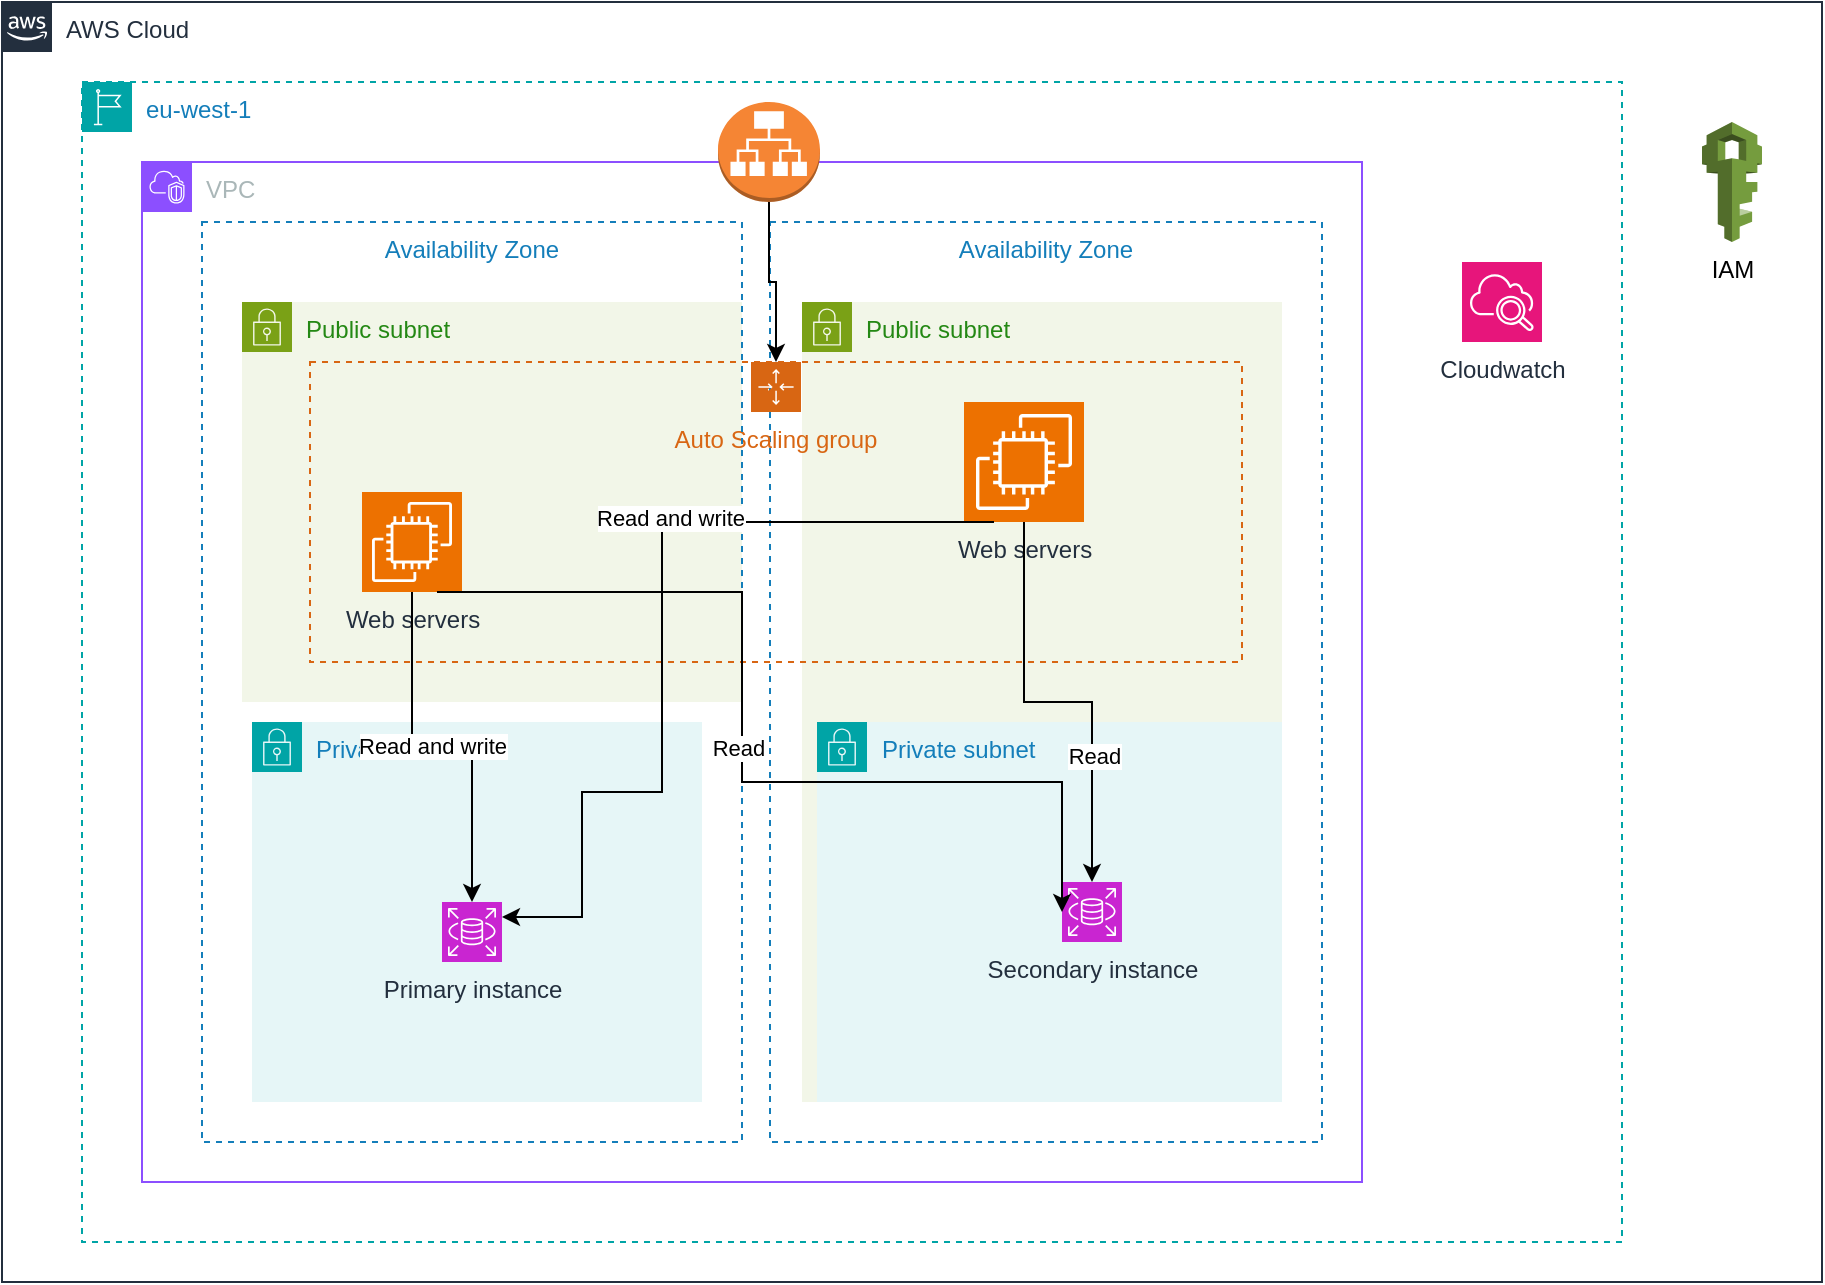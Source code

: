 <mxfile version="24.4.9" type="github">
  <diagram name="Page-1" id="Cx-IouFKYSlMRFSEfI29">
    <mxGraphModel dx="1122" dy="651" grid="1" gridSize="10" guides="1" tooltips="1" connect="1" arrows="1" fold="1" page="1" pageScale="1" pageWidth="583" pageHeight="827" math="0" shadow="0">
      <root>
        <mxCell id="0" />
        <mxCell id="1" parent="0" />
        <mxCell id="b0CkXzDuZ6ufE96PCHyH-1" value="AWS Cloud" style="points=[[0,0],[0.25,0],[0.5,0],[0.75,0],[1,0],[1,0.25],[1,0.5],[1,0.75],[1,1],[0.75,1],[0.5,1],[0.25,1],[0,1],[0,0.75],[0,0.5],[0,0.25]];outlineConnect=0;gradientColor=none;html=1;whiteSpace=wrap;fontSize=12;fontStyle=0;container=1;pointerEvents=0;collapsible=0;recursiveResize=0;shape=mxgraph.aws4.group;grIcon=mxgraph.aws4.group_aws_cloud_alt;strokeColor=#232F3E;fillColor=none;verticalAlign=top;align=left;spacingLeft=30;fontColor=#232F3E;dashed=0;" vertex="1" parent="1">
          <mxGeometry x="30" y="30" width="910" height="640" as="geometry" />
        </mxCell>
        <mxCell id="b0CkXzDuZ6ufE96PCHyH-2" value="eu-west-1" style="points=[[0,0],[0.25,0],[0.5,0],[0.75,0],[1,0],[1,0.25],[1,0.5],[1,0.75],[1,1],[0.75,1],[0.5,1],[0.25,1],[0,1],[0,0.75],[0,0.5],[0,0.25]];outlineConnect=0;gradientColor=none;html=1;whiteSpace=wrap;fontSize=12;fontStyle=0;container=1;pointerEvents=0;collapsible=0;recursiveResize=0;shape=mxgraph.aws4.group;grIcon=mxgraph.aws4.group_region;strokeColor=#00A4A6;fillColor=none;verticalAlign=top;align=left;spacingLeft=30;fontColor=#147EBA;dashed=1;" vertex="1" parent="b0CkXzDuZ6ufE96PCHyH-1">
          <mxGeometry x="40" y="40" width="770" height="580" as="geometry" />
        </mxCell>
        <mxCell id="b0CkXzDuZ6ufE96PCHyH-3" value="VPC" style="points=[[0,0],[0.25,0],[0.5,0],[0.75,0],[1,0],[1,0.25],[1,0.5],[1,0.75],[1,1],[0.75,1],[0.5,1],[0.25,1],[0,1],[0,0.75],[0,0.5],[0,0.25]];outlineConnect=0;gradientColor=none;html=1;whiteSpace=wrap;fontSize=12;fontStyle=0;container=1;pointerEvents=0;collapsible=0;recursiveResize=0;shape=mxgraph.aws4.group;grIcon=mxgraph.aws4.group_vpc2;strokeColor=#8C4FFF;fillColor=none;verticalAlign=top;align=left;spacingLeft=30;fontColor=#AAB7B8;dashed=0;" vertex="1" parent="b0CkXzDuZ6ufE96PCHyH-2">
          <mxGeometry x="30" y="40" width="610" height="510" as="geometry" />
        </mxCell>
        <mxCell id="b0CkXzDuZ6ufE96PCHyH-10" value="Public subnet" style="points=[[0,0],[0.25,0],[0.5,0],[0.75,0],[1,0],[1,0.25],[1,0.5],[1,0.75],[1,1],[0.75,1],[0.5,1],[0.25,1],[0,1],[0,0.75],[0,0.5],[0,0.25]];outlineConnect=0;gradientColor=none;html=1;whiteSpace=wrap;fontSize=12;fontStyle=0;container=1;pointerEvents=0;collapsible=0;recursiveResize=0;shape=mxgraph.aws4.group;grIcon=mxgraph.aws4.group_security_group;grStroke=0;strokeColor=#7AA116;fillColor=#F2F6E8;verticalAlign=top;align=left;spacingLeft=30;fontColor=#248814;dashed=0;" vertex="1" parent="b0CkXzDuZ6ufE96PCHyH-3">
          <mxGeometry x="50" y="70" width="250" height="200" as="geometry" />
        </mxCell>
        <mxCell id="b0CkXzDuZ6ufE96PCHyH-7" value="Availability Zone" style="fillColor=none;strokeColor=#147EBA;dashed=1;verticalAlign=top;fontStyle=0;fontColor=#147EBA;whiteSpace=wrap;html=1;" vertex="1" parent="b0CkXzDuZ6ufE96PCHyH-3">
          <mxGeometry x="314" y="30" width="276" height="460" as="geometry" />
        </mxCell>
        <mxCell id="b0CkXzDuZ6ufE96PCHyH-11" value="Public subnet" style="points=[[0,0],[0.25,0],[0.5,0],[0.75,0],[1,0],[1,0.25],[1,0.5],[1,0.75],[1,1],[0.75,1],[0.5,1],[0.25,1],[0,1],[0,0.75],[0,0.5],[0,0.25]];outlineConnect=0;gradientColor=none;html=1;whiteSpace=wrap;fontSize=12;fontStyle=0;container=1;pointerEvents=0;collapsible=0;recursiveResize=0;shape=mxgraph.aws4.group;grIcon=mxgraph.aws4.group_security_group;grStroke=0;strokeColor=#7AA116;fillColor=#F2F6E8;verticalAlign=top;align=left;spacingLeft=30;fontColor=#248814;dashed=0;" vertex="1" parent="b0CkXzDuZ6ufE96PCHyH-3">
          <mxGeometry x="330" y="70" width="240" height="400" as="geometry" />
        </mxCell>
        <mxCell id="b0CkXzDuZ6ufE96PCHyH-13" value="Web servers" style="sketch=0;points=[[0,0,0],[0.25,0,0],[0.5,0,0],[0.75,0,0],[1,0,0],[0,1,0],[0.25,1,0],[0.5,1,0],[0.75,1,0],[1,1,0],[0,0.25,0],[0,0.5,0],[0,0.75,0],[1,0.25,0],[1,0.5,0],[1,0.75,0]];outlineConnect=0;fontColor=#232F3E;fillColor=#ED7100;strokeColor=#ffffff;dashed=0;verticalLabelPosition=bottom;verticalAlign=top;align=center;html=1;fontSize=12;fontStyle=0;aspect=fixed;shape=mxgraph.aws4.resourceIcon;resIcon=mxgraph.aws4.ec2;" vertex="1" parent="b0CkXzDuZ6ufE96PCHyH-11">
          <mxGeometry x="81" y="50" width="60" height="60" as="geometry" />
        </mxCell>
        <mxCell id="b0CkXzDuZ6ufE96PCHyH-14" value="Auto Scaling group" style="points=[[0,0],[0.25,0],[0.5,0],[0.75,0],[1,0],[1,0.25],[1,0.5],[1,0.75],[1,1],[0.75,1],[0.5,1],[0.25,1],[0,1],[0,0.75],[0,0.5],[0,0.25]];outlineConnect=0;gradientColor=none;html=1;whiteSpace=wrap;fontSize=12;fontStyle=0;container=1;pointerEvents=0;collapsible=0;recursiveResize=0;shape=mxgraph.aws4.groupCenter;grIcon=mxgraph.aws4.group_auto_scaling_group;grStroke=1;strokeColor=#D86613;fillColor=none;verticalAlign=top;align=center;fontColor=#D86613;dashed=1;spacingTop=25;" vertex="1" parent="b0CkXzDuZ6ufE96PCHyH-11">
          <mxGeometry x="-246" y="30" width="466" height="150" as="geometry" />
        </mxCell>
        <mxCell id="b0CkXzDuZ6ufE96PCHyH-19" value="Private subnet" style="points=[[0,0],[0.25,0],[0.5,0],[0.75,0],[1,0],[1,0.25],[1,0.5],[1,0.75],[1,1],[0.75,1],[0.5,1],[0.25,1],[0,1],[0,0.75],[0,0.5],[0,0.25]];outlineConnect=0;gradientColor=none;html=1;whiteSpace=wrap;fontSize=12;fontStyle=0;container=1;pointerEvents=0;collapsible=0;recursiveResize=0;shape=mxgraph.aws4.group;grIcon=mxgraph.aws4.group_security_group;grStroke=0;strokeColor=#00A4A6;fillColor=#E6F6F7;verticalAlign=top;align=left;spacingLeft=30;fontColor=#147EBA;dashed=0;" vertex="1" parent="b0CkXzDuZ6ufE96PCHyH-11">
          <mxGeometry x="7.5" y="210" width="232.5" height="190" as="geometry" />
        </mxCell>
        <mxCell id="b0CkXzDuZ6ufE96PCHyH-21" value="Secondary instance" style="sketch=0;points=[[0,0,0],[0.25,0,0],[0.5,0,0],[0.75,0,0],[1,0,0],[0,1,0],[0.25,1,0],[0.5,1,0],[0.75,1,0],[1,1,0],[0,0.25,0],[0,0.5,0],[0,0.75,0],[1,0.25,0],[1,0.5,0],[1,0.75,0]];outlineConnect=0;fontColor=#232F3E;fillColor=#C925D1;strokeColor=#ffffff;dashed=0;verticalLabelPosition=bottom;verticalAlign=top;align=center;html=1;fontSize=12;fontStyle=0;aspect=fixed;shape=mxgraph.aws4.resourceIcon;resIcon=mxgraph.aws4.rds;" vertex="1" parent="b0CkXzDuZ6ufE96PCHyH-19">
          <mxGeometry x="122.5" y="80" width="30" height="30" as="geometry" />
        </mxCell>
        <mxCell id="b0CkXzDuZ6ufE96PCHyH-27" style="edgeStyle=orthogonalEdgeStyle;rounded=0;orthogonalLoop=1;jettySize=auto;html=1;exitX=0.5;exitY=1;exitDx=0;exitDy=0;exitPerimeter=0;entryX=0.5;entryY=0;entryDx=0;entryDy=0;entryPerimeter=0;" edge="1" parent="b0CkXzDuZ6ufE96PCHyH-11" source="b0CkXzDuZ6ufE96PCHyH-13" target="b0CkXzDuZ6ufE96PCHyH-21">
          <mxGeometry relative="1" as="geometry" />
        </mxCell>
        <mxCell id="b0CkXzDuZ6ufE96PCHyH-28" value="Read" style="edgeLabel;html=1;align=center;verticalAlign=middle;resizable=0;points=[];" vertex="1" connectable="0" parent="b0CkXzDuZ6ufE96PCHyH-27">
          <mxGeometry x="0.405" y="1" relative="1" as="geometry">
            <mxPoint as="offset" />
          </mxGeometry>
        </mxCell>
        <mxCell id="b0CkXzDuZ6ufE96PCHyH-6" value="Availability Zone" style="fillColor=none;strokeColor=#147EBA;dashed=1;verticalAlign=top;fontStyle=0;fontColor=#147EBA;whiteSpace=wrap;html=1;" vertex="1" parent="b0CkXzDuZ6ufE96PCHyH-3">
          <mxGeometry x="30" y="30" width="270" height="460" as="geometry" />
        </mxCell>
        <mxCell id="b0CkXzDuZ6ufE96PCHyH-12" value="Web servers" style="sketch=0;points=[[0,0,0],[0.25,0,0],[0.5,0,0],[0.75,0,0],[1,0,0],[0,1,0],[0.25,1,0],[0.5,1,0],[0.75,1,0],[1,1,0],[0,0.25,0],[0,0.5,0],[0,0.75,0],[1,0.25,0],[1,0.5,0],[1,0.75,0]];outlineConnect=0;fontColor=#232F3E;fillColor=#ED7100;strokeColor=#ffffff;dashed=0;verticalLabelPosition=bottom;verticalAlign=top;align=center;html=1;fontSize=12;fontStyle=0;aspect=fixed;shape=mxgraph.aws4.resourceIcon;resIcon=mxgraph.aws4.ec2;" vertex="1" parent="b0CkXzDuZ6ufE96PCHyH-3">
          <mxGeometry x="110" y="165" width="50" height="50" as="geometry" />
        </mxCell>
        <mxCell id="b0CkXzDuZ6ufE96PCHyH-18" value="Private subnet" style="points=[[0,0],[0.25,0],[0.5,0],[0.75,0],[1,0],[1,0.25],[1,0.5],[1,0.75],[1,1],[0.75,1],[0.5,1],[0.25,1],[0,1],[0,0.75],[0,0.5],[0,0.25]];outlineConnect=0;gradientColor=none;html=1;whiteSpace=wrap;fontSize=12;fontStyle=0;container=1;pointerEvents=0;collapsible=0;recursiveResize=0;shape=mxgraph.aws4.group;grIcon=mxgraph.aws4.group_security_group;grStroke=0;strokeColor=#00A4A6;fillColor=#E6F6F7;verticalAlign=top;align=left;spacingLeft=30;fontColor=#147EBA;dashed=0;" vertex="1" parent="b0CkXzDuZ6ufE96PCHyH-3">
          <mxGeometry x="55" y="280" width="225" height="190" as="geometry" />
        </mxCell>
        <mxCell id="b0CkXzDuZ6ufE96PCHyH-20" value="Primary instance" style="sketch=0;points=[[0,0,0],[0.25,0,0],[0.5,0,0],[0.75,0,0],[1,0,0],[0,1,0],[0.25,1,0],[0.5,1,0],[0.75,1,0],[1,1,0],[0,0.25,0],[0,0.5,0],[0,0.75,0],[1,0.25,0],[1,0.5,0],[1,0.75,0]];outlineConnect=0;fontColor=#232F3E;fillColor=#C925D1;strokeColor=#ffffff;dashed=0;verticalLabelPosition=bottom;verticalAlign=top;align=center;html=1;fontSize=12;fontStyle=0;aspect=fixed;shape=mxgraph.aws4.resourceIcon;resIcon=mxgraph.aws4.rds;" vertex="1" parent="b0CkXzDuZ6ufE96PCHyH-3">
          <mxGeometry x="150" y="370" width="30" height="30" as="geometry" />
        </mxCell>
        <mxCell id="b0CkXzDuZ6ufE96PCHyH-22" style="edgeStyle=orthogonalEdgeStyle;rounded=0;orthogonalLoop=1;jettySize=auto;html=1;exitX=0.5;exitY=1;exitDx=0;exitDy=0;exitPerimeter=0;entryX=0.5;entryY=0;entryDx=0;entryDy=0;entryPerimeter=0;" edge="1" parent="b0CkXzDuZ6ufE96PCHyH-3" source="b0CkXzDuZ6ufE96PCHyH-12" target="b0CkXzDuZ6ufE96PCHyH-20">
          <mxGeometry relative="1" as="geometry">
            <Array as="points">
              <mxPoint x="135" y="293" />
              <mxPoint x="165" y="293" />
            </Array>
          </mxGeometry>
        </mxCell>
        <mxCell id="b0CkXzDuZ6ufE96PCHyH-24" value="Read and write" style="edgeLabel;html=1;align=center;verticalAlign=middle;resizable=0;points=[];" vertex="1" connectable="0" parent="b0CkXzDuZ6ufE96PCHyH-22">
          <mxGeometry x="-0.054" y="1" relative="1" as="geometry">
            <mxPoint as="offset" />
          </mxGeometry>
        </mxCell>
        <mxCell id="b0CkXzDuZ6ufE96PCHyH-25" style="edgeStyle=orthogonalEdgeStyle;rounded=0;orthogonalLoop=1;jettySize=auto;html=1;exitX=0.75;exitY=1;exitDx=0;exitDy=0;exitPerimeter=0;entryX=0;entryY=0.5;entryDx=0;entryDy=0;entryPerimeter=0;" edge="1" parent="b0CkXzDuZ6ufE96PCHyH-3" source="b0CkXzDuZ6ufE96PCHyH-12" target="b0CkXzDuZ6ufE96PCHyH-21">
          <mxGeometry relative="1" as="geometry">
            <Array as="points">
              <mxPoint x="300" y="215" />
              <mxPoint x="300" y="310" />
            </Array>
          </mxGeometry>
        </mxCell>
        <mxCell id="b0CkXzDuZ6ufE96PCHyH-26" value="Read" style="edgeLabel;html=1;align=center;verticalAlign=middle;resizable=0;points=[];" vertex="1" connectable="0" parent="b0CkXzDuZ6ufE96PCHyH-25">
          <mxGeometry x="-0.027" y="-2" relative="1" as="geometry">
            <mxPoint as="offset" />
          </mxGeometry>
        </mxCell>
        <mxCell id="b0CkXzDuZ6ufE96PCHyH-29" style="edgeStyle=orthogonalEdgeStyle;rounded=0;orthogonalLoop=1;jettySize=auto;html=1;exitX=0.25;exitY=1;exitDx=0;exitDy=0;exitPerimeter=0;entryX=1;entryY=0.25;entryDx=0;entryDy=0;entryPerimeter=0;" edge="1" parent="b0CkXzDuZ6ufE96PCHyH-3" source="b0CkXzDuZ6ufE96PCHyH-13" target="b0CkXzDuZ6ufE96PCHyH-20">
          <mxGeometry relative="1" as="geometry">
            <Array as="points">
              <mxPoint x="260" y="180" />
              <mxPoint x="260" y="315" />
              <mxPoint x="220" y="315" />
            </Array>
          </mxGeometry>
        </mxCell>
        <mxCell id="b0CkXzDuZ6ufE96PCHyH-30" value="Read and write" style="edgeLabel;html=1;align=center;verticalAlign=middle;resizable=0;points=[];" vertex="1" connectable="0" parent="b0CkXzDuZ6ufE96PCHyH-29">
          <mxGeometry x="-0.267" y="-2" relative="1" as="geometry">
            <mxPoint as="offset" />
          </mxGeometry>
        </mxCell>
        <mxCell id="b0CkXzDuZ6ufE96PCHyH-17" style="edgeStyle=orthogonalEdgeStyle;rounded=0;orthogonalLoop=1;jettySize=auto;html=1;exitX=0.5;exitY=1;exitDx=0;exitDy=0;exitPerimeter=0;" edge="1" parent="b0CkXzDuZ6ufE96PCHyH-2" source="b0CkXzDuZ6ufE96PCHyH-15" target="b0CkXzDuZ6ufE96PCHyH-14">
          <mxGeometry relative="1" as="geometry" />
        </mxCell>
        <mxCell id="b0CkXzDuZ6ufE96PCHyH-15" value="" style="outlineConnect=0;dashed=0;verticalLabelPosition=bottom;verticalAlign=top;align=center;html=1;shape=mxgraph.aws3.application_load_balancer;fillColor=#F58534;gradientColor=none;" vertex="1" parent="b0CkXzDuZ6ufE96PCHyH-2">
          <mxGeometry x="318" y="10" width="51" height="50" as="geometry" />
        </mxCell>
        <mxCell id="b0CkXzDuZ6ufE96PCHyH-33" value="Cloudwatch" style="sketch=0;points=[[0,0,0],[0.25,0,0],[0.5,0,0],[0.75,0,0],[1,0,0],[0,1,0],[0.25,1,0],[0.5,1,0],[0.75,1,0],[1,1,0],[0,0.25,0],[0,0.5,0],[0,0.75,0],[1,0.25,0],[1,0.5,0],[1,0.75,0]];points=[[0,0,0],[0.25,0,0],[0.5,0,0],[0.75,0,0],[1,0,0],[0,1,0],[0.25,1,0],[0.5,1,0],[0.75,1,0],[1,1,0],[0,0.25,0],[0,0.5,0],[0,0.75,0],[1,0.25,0],[1,0.5,0],[1,0.75,0]];outlineConnect=0;fontColor=#232F3E;fillColor=#E7157B;strokeColor=#ffffff;dashed=0;verticalLabelPosition=bottom;verticalAlign=top;align=center;html=1;fontSize=12;fontStyle=0;aspect=fixed;shape=mxgraph.aws4.resourceIcon;resIcon=mxgraph.aws4.cloudwatch_2;" vertex="1" parent="b0CkXzDuZ6ufE96PCHyH-2">
          <mxGeometry x="690" y="90" width="40" height="40" as="geometry" />
        </mxCell>
        <mxCell id="b0CkXzDuZ6ufE96PCHyH-32" value="IAM" style="outlineConnect=0;dashed=0;verticalLabelPosition=bottom;verticalAlign=top;align=center;html=1;shape=mxgraph.aws3.iam;fillColor=#759C3E;gradientColor=none;" vertex="1" parent="b0CkXzDuZ6ufE96PCHyH-1">
          <mxGeometry x="850" y="60" width="30" height="60" as="geometry" />
        </mxCell>
      </root>
    </mxGraphModel>
  </diagram>
</mxfile>
